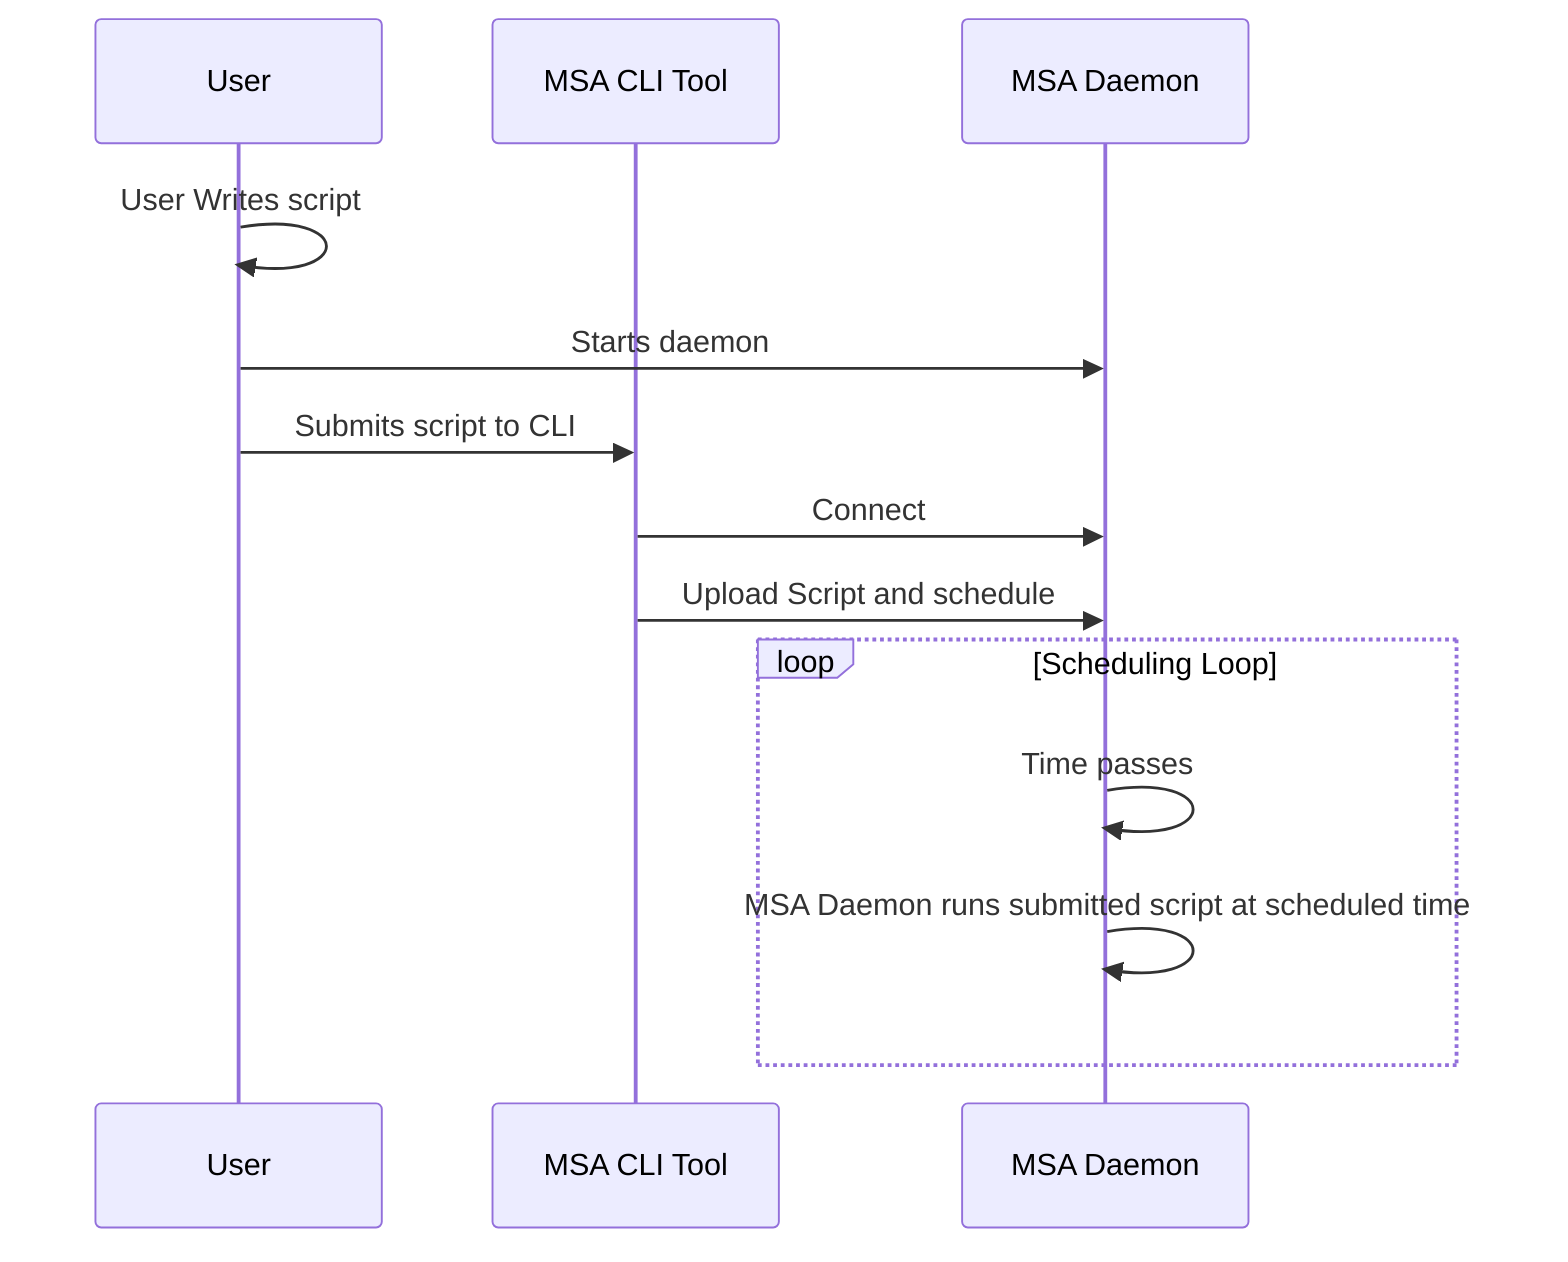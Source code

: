 sequenceDiagram
participant User
participant cli as MSA CLI Tool
participant daemon as MSA Daemon


User->>User: User Writes script
User->>daemon: Starts daemon
User->>cli: Submits script to CLI
cli->>daemon: Connect
cli->>daemon: Upload Script and schedule
loop Scheduling Loop
     daemon->>daemon: Time passes
     daemon->>daemon: MSA Daemon runs submitted script at scheduled time
end
